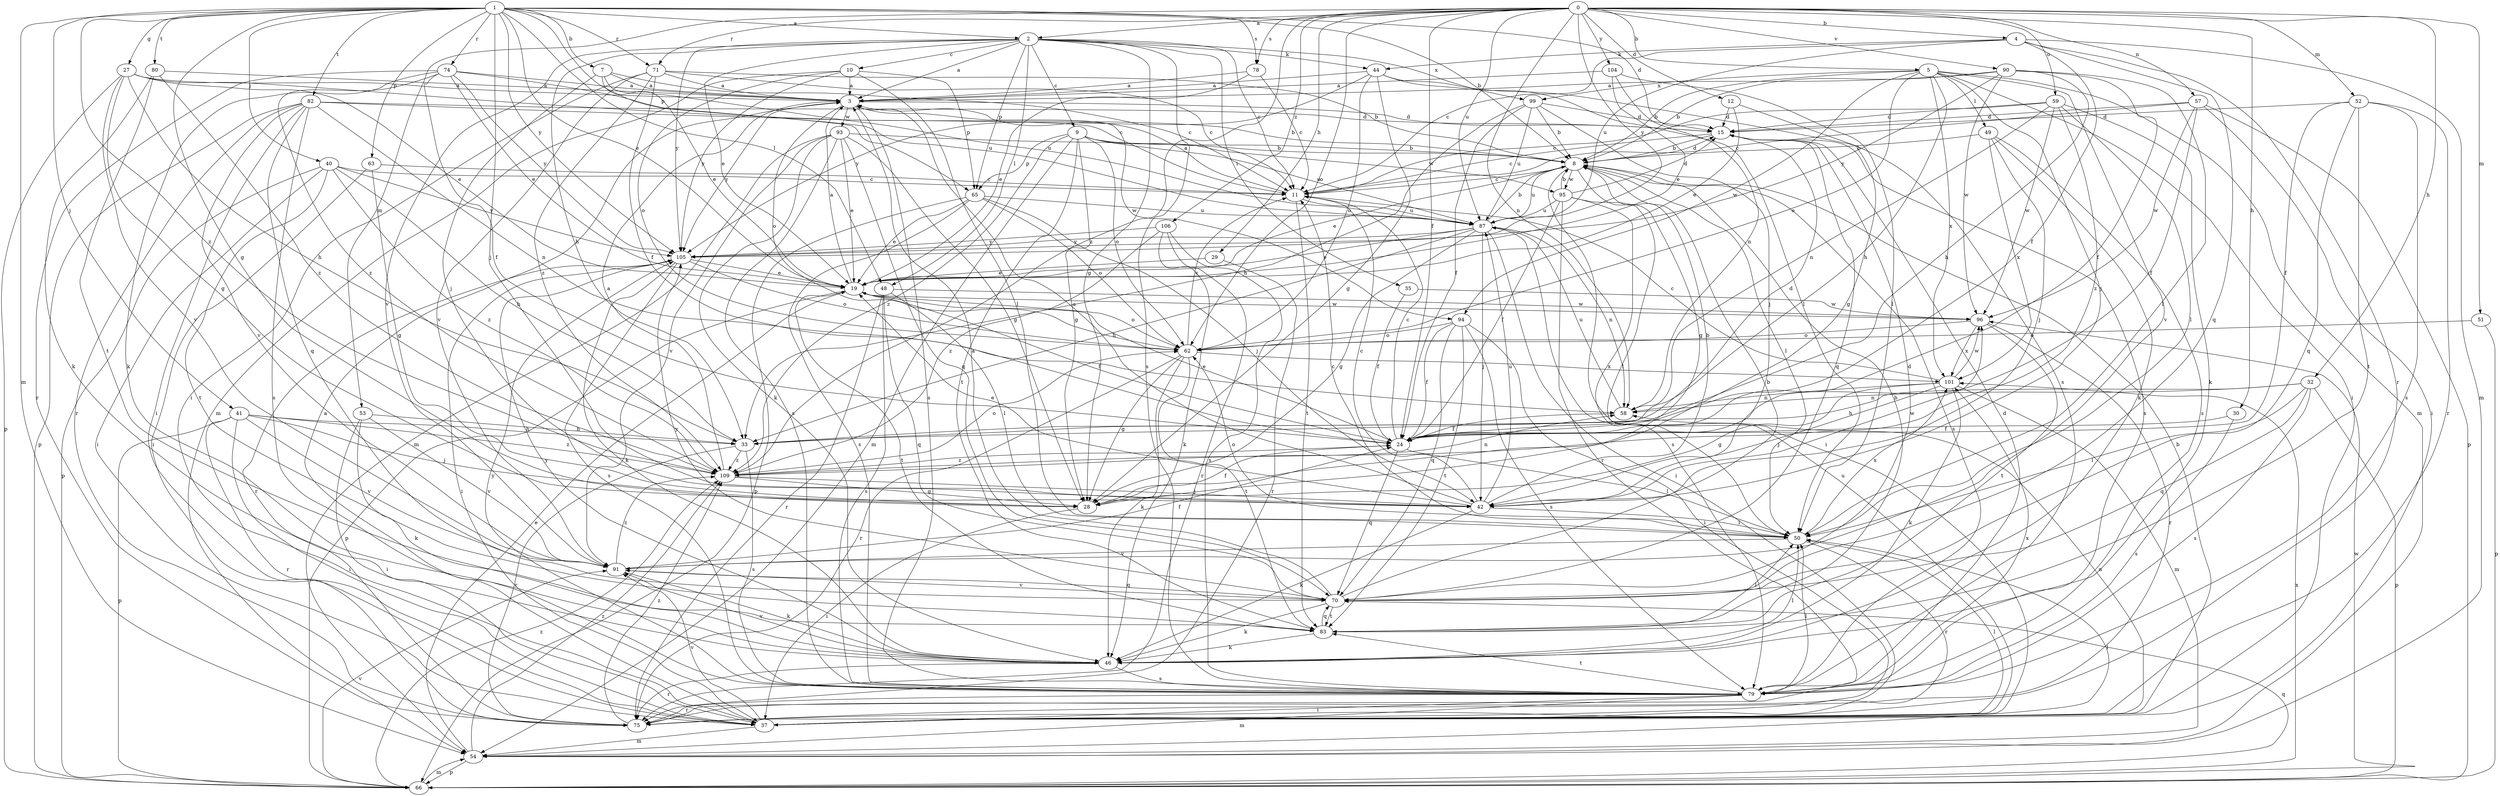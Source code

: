 strict digraph  {
0;
1;
2;
3;
4;
5;
7;
8;
9;
10;
11;
12;
15;
19;
24;
27;
28;
29;
30;
32;
33;
35;
37;
40;
41;
42;
44;
46;
48;
49;
50;
51;
52;
53;
54;
57;
58;
59;
62;
63;
65;
66;
70;
71;
74;
75;
78;
79;
80;
82;
83;
87;
90;
91;
93;
94;
95;
96;
99;
101;
104;
105;
106;
109;
0 -> 2  [label=a];
0 -> 4  [label=b];
0 -> 5  [label=b];
0 -> 12  [label=d];
0 -> 24  [label=f];
0 -> 29  [label=h];
0 -> 30  [label=h];
0 -> 32  [label=h];
0 -> 51  [label=m];
0 -> 52  [label=m];
0 -> 53  [label=m];
0 -> 57  [label=n];
0 -> 58  [label=n];
0 -> 59  [label=o];
0 -> 62  [label=o];
0 -> 71  [label=r];
0 -> 78  [label=s];
0 -> 87  [label=u];
0 -> 90  [label=v];
0 -> 104  [label=y];
0 -> 105  [label=y];
0 -> 106  [label=z];
0 -> 109  [label=z];
1 -> 2  [label=a];
1 -> 7  [label=b];
1 -> 8  [label=b];
1 -> 15  [label=d];
1 -> 19  [label=e];
1 -> 27  [label=g];
1 -> 28  [label=g];
1 -> 40  [label=j];
1 -> 41  [label=j];
1 -> 42  [label=j];
1 -> 48  [label=l];
1 -> 54  [label=m];
1 -> 63  [label=p];
1 -> 65  [label=p];
1 -> 71  [label=r];
1 -> 74  [label=r];
1 -> 78  [label=s];
1 -> 80  [label=t];
1 -> 82  [label=t];
1 -> 105  [label=y];
1 -> 109  [label=z];
2 -> 3  [label=a];
2 -> 9  [label=c];
2 -> 10  [label=c];
2 -> 11  [label=c];
2 -> 19  [label=e];
2 -> 28  [label=g];
2 -> 33  [label=h];
2 -> 35  [label=i];
2 -> 44  [label=k];
2 -> 48  [label=l];
2 -> 65  [label=p];
2 -> 79  [label=s];
2 -> 91  [label=v];
2 -> 99  [label=x];
2 -> 105  [label=y];
3 -> 15  [label=d];
3 -> 62  [label=o];
3 -> 79  [label=s];
3 -> 93  [label=w];
3 -> 94  [label=w];
3 -> 105  [label=y];
4 -> 11  [label=c];
4 -> 24  [label=f];
4 -> 44  [label=k];
4 -> 54  [label=m];
4 -> 70  [label=q];
4 -> 75  [label=r];
4 -> 87  [label=u];
5 -> 8  [label=b];
5 -> 33  [label=h];
5 -> 37  [label=i];
5 -> 42  [label=j];
5 -> 49  [label=l];
5 -> 54  [label=m];
5 -> 62  [label=o];
5 -> 91  [label=v];
5 -> 94  [label=w];
5 -> 99  [label=x];
5 -> 101  [label=x];
7 -> 3  [label=a];
7 -> 11  [label=c];
7 -> 19  [label=e];
7 -> 42  [label=j];
7 -> 87  [label=u];
8 -> 11  [label=c];
8 -> 15  [label=d];
8 -> 19  [label=e];
8 -> 28  [label=g];
8 -> 37  [label=i];
8 -> 50  [label=l];
8 -> 79  [label=s];
8 -> 87  [label=u];
8 -> 95  [label=w];
9 -> 8  [label=b];
9 -> 28  [label=g];
9 -> 54  [label=m];
9 -> 62  [label=o];
9 -> 65  [label=p];
9 -> 83  [label=t];
9 -> 87  [label=u];
9 -> 95  [label=w];
9 -> 109  [label=z];
10 -> 3  [label=a];
10 -> 50  [label=l];
10 -> 54  [label=m];
10 -> 62  [label=o];
10 -> 65  [label=p];
10 -> 105  [label=y];
11 -> 3  [label=a];
11 -> 83  [label=t];
11 -> 87  [label=u];
12 -> 15  [label=d];
12 -> 19  [label=e];
12 -> 28  [label=g];
15 -> 8  [label=b];
15 -> 11  [label=c];
15 -> 70  [label=q];
15 -> 79  [label=s];
19 -> 3  [label=a];
19 -> 24  [label=f];
19 -> 62  [label=o];
19 -> 66  [label=p];
19 -> 83  [label=t];
19 -> 96  [label=w];
24 -> 11  [label=c];
24 -> 15  [label=d];
24 -> 19  [label=e];
24 -> 50  [label=l];
24 -> 70  [label=q];
24 -> 109  [label=z];
27 -> 3  [label=a];
27 -> 11  [label=c];
27 -> 19  [label=e];
27 -> 28  [label=g];
27 -> 33  [label=h];
27 -> 66  [label=p];
27 -> 91  [label=v];
28 -> 24  [label=f];
28 -> 37  [label=i];
29 -> 19  [label=e];
29 -> 75  [label=r];
30 -> 24  [label=f];
30 -> 79  [label=s];
32 -> 33  [label=h];
32 -> 50  [label=l];
32 -> 58  [label=n];
32 -> 66  [label=p];
32 -> 70  [label=q];
32 -> 79  [label=s];
33 -> 75  [label=r];
33 -> 79  [label=s];
33 -> 109  [label=z];
35 -> 24  [label=f];
35 -> 96  [label=w];
37 -> 3  [label=a];
37 -> 8  [label=b];
37 -> 50  [label=l];
37 -> 54  [label=m];
37 -> 58  [label=n];
37 -> 87  [label=u];
37 -> 91  [label=v];
40 -> 11  [label=c];
40 -> 33  [label=h];
40 -> 37  [label=i];
40 -> 66  [label=p];
40 -> 83  [label=t];
40 -> 105  [label=y];
40 -> 109  [label=z];
41 -> 33  [label=h];
41 -> 37  [label=i];
41 -> 42  [label=j];
41 -> 66  [label=p];
41 -> 75  [label=r];
41 -> 91  [label=v];
41 -> 109  [label=z];
42 -> 3  [label=a];
42 -> 8  [label=b];
42 -> 11  [label=c];
42 -> 19  [label=e];
42 -> 46  [label=k];
42 -> 50  [label=l];
42 -> 87  [label=u];
42 -> 96  [label=w];
44 -> 3  [label=a];
44 -> 28  [label=g];
44 -> 50  [label=l];
44 -> 62  [label=o];
44 -> 79  [label=s];
44 -> 105  [label=y];
46 -> 50  [label=l];
46 -> 75  [label=r];
46 -> 79  [label=s];
46 -> 91  [label=v];
46 -> 105  [label=y];
48 -> 50  [label=l];
48 -> 70  [label=q];
48 -> 75  [label=r];
48 -> 79  [label=s];
48 -> 96  [label=w];
49 -> 8  [label=b];
49 -> 42  [label=j];
49 -> 46  [label=k];
49 -> 79  [label=s];
49 -> 101  [label=x];
50 -> 11  [label=c];
50 -> 62  [label=o];
50 -> 75  [label=r];
50 -> 91  [label=v];
50 -> 101  [label=x];
51 -> 62  [label=o];
51 -> 66  [label=p];
52 -> 15  [label=d];
52 -> 24  [label=f];
52 -> 70  [label=q];
52 -> 75  [label=r];
52 -> 79  [label=s];
52 -> 83  [label=t];
53 -> 33  [label=h];
53 -> 37  [label=i];
53 -> 46  [label=k];
53 -> 91  [label=v];
54 -> 19  [label=e];
54 -> 50  [label=l];
54 -> 66  [label=p];
54 -> 109  [label=z];
57 -> 11  [label=c];
57 -> 15  [label=d];
57 -> 24  [label=f];
57 -> 37  [label=i];
57 -> 66  [label=p];
57 -> 96  [label=w];
58 -> 24  [label=f];
58 -> 87  [label=u];
59 -> 11  [label=c];
59 -> 15  [label=d];
59 -> 46  [label=k];
59 -> 50  [label=l];
59 -> 58  [label=n];
59 -> 96  [label=w];
59 -> 109  [label=z];
62 -> 11  [label=c];
62 -> 28  [label=g];
62 -> 46  [label=k];
62 -> 75  [label=r];
62 -> 83  [label=t];
62 -> 101  [label=x];
63 -> 11  [label=c];
63 -> 28  [label=g];
63 -> 37  [label=i];
65 -> 19  [label=e];
65 -> 42  [label=j];
65 -> 62  [label=o];
65 -> 66  [label=p];
65 -> 79  [label=s];
65 -> 87  [label=u];
66 -> 54  [label=m];
66 -> 70  [label=q];
66 -> 91  [label=v];
66 -> 96  [label=w];
66 -> 101  [label=x];
66 -> 109  [label=z];
70 -> 3  [label=a];
70 -> 8  [label=b];
70 -> 15  [label=d];
70 -> 46  [label=k];
70 -> 83  [label=t];
70 -> 91  [label=v];
70 -> 105  [label=y];
71 -> 3  [label=a];
71 -> 8  [label=b];
71 -> 11  [label=c];
71 -> 24  [label=f];
71 -> 37  [label=i];
71 -> 91  [label=v];
71 -> 109  [label=z];
74 -> 3  [label=a];
74 -> 19  [label=e];
74 -> 24  [label=f];
74 -> 46  [label=k];
74 -> 75  [label=r];
74 -> 87  [label=u];
74 -> 105  [label=y];
74 -> 109  [label=z];
75 -> 109  [label=z];
78 -> 3  [label=a];
78 -> 11  [label=c];
78 -> 19  [label=e];
79 -> 15  [label=d];
79 -> 37  [label=i];
79 -> 50  [label=l];
79 -> 54  [label=m];
79 -> 75  [label=r];
79 -> 83  [label=t];
79 -> 101  [label=x];
79 -> 105  [label=y];
80 -> 3  [label=a];
80 -> 46  [label=k];
80 -> 83  [label=t];
80 -> 109  [label=z];
82 -> 8  [label=b];
82 -> 15  [label=d];
82 -> 37  [label=i];
82 -> 58  [label=n];
82 -> 66  [label=p];
82 -> 70  [label=q];
82 -> 75  [label=r];
82 -> 79  [label=s];
82 -> 91  [label=v];
83 -> 8  [label=b];
83 -> 46  [label=k];
83 -> 50  [label=l];
83 -> 70  [label=q];
87 -> 8  [label=b];
87 -> 19  [label=e];
87 -> 28  [label=g];
87 -> 33  [label=h];
87 -> 37  [label=i];
87 -> 42  [label=j];
87 -> 58  [label=n];
87 -> 105  [label=y];
90 -> 3  [label=a];
90 -> 8  [label=b];
90 -> 24  [label=f];
90 -> 33  [label=h];
90 -> 50  [label=l];
90 -> 96  [label=w];
90 -> 105  [label=y];
91 -> 24  [label=f];
91 -> 46  [label=k];
91 -> 70  [label=q];
91 -> 109  [label=z];
93 -> 8  [label=b];
93 -> 19  [label=e];
93 -> 28  [label=g];
93 -> 46  [label=k];
93 -> 54  [label=m];
93 -> 70  [label=q];
93 -> 79  [label=s];
93 -> 91  [label=v];
94 -> 24  [label=f];
94 -> 37  [label=i];
94 -> 62  [label=o];
94 -> 70  [label=q];
94 -> 79  [label=s];
94 -> 83  [label=t];
95 -> 8  [label=b];
95 -> 15  [label=d];
95 -> 24  [label=f];
95 -> 50  [label=l];
95 -> 75  [label=r];
95 -> 79  [label=s];
95 -> 87  [label=u];
96 -> 62  [label=o];
96 -> 75  [label=r];
96 -> 83  [label=t];
96 -> 101  [label=x];
99 -> 8  [label=b];
99 -> 15  [label=d];
99 -> 24  [label=f];
99 -> 33  [label=h];
99 -> 42  [label=j];
99 -> 87  [label=u];
101 -> 11  [label=c];
101 -> 28  [label=g];
101 -> 42  [label=j];
101 -> 46  [label=k];
101 -> 54  [label=m];
101 -> 58  [label=n];
101 -> 96  [label=w];
104 -> 3  [label=a];
104 -> 19  [label=e];
104 -> 50  [label=l];
104 -> 58  [label=n];
105 -> 19  [label=e];
105 -> 37  [label=i];
105 -> 46  [label=k];
105 -> 62  [label=o];
105 -> 75  [label=r];
105 -> 79  [label=s];
106 -> 46  [label=k];
106 -> 75  [label=r];
106 -> 79  [label=s];
106 -> 105  [label=y];
106 -> 109  [label=z];
109 -> 3  [label=a];
109 -> 28  [label=g];
109 -> 42  [label=j];
109 -> 58  [label=n];
109 -> 62  [label=o];
}

